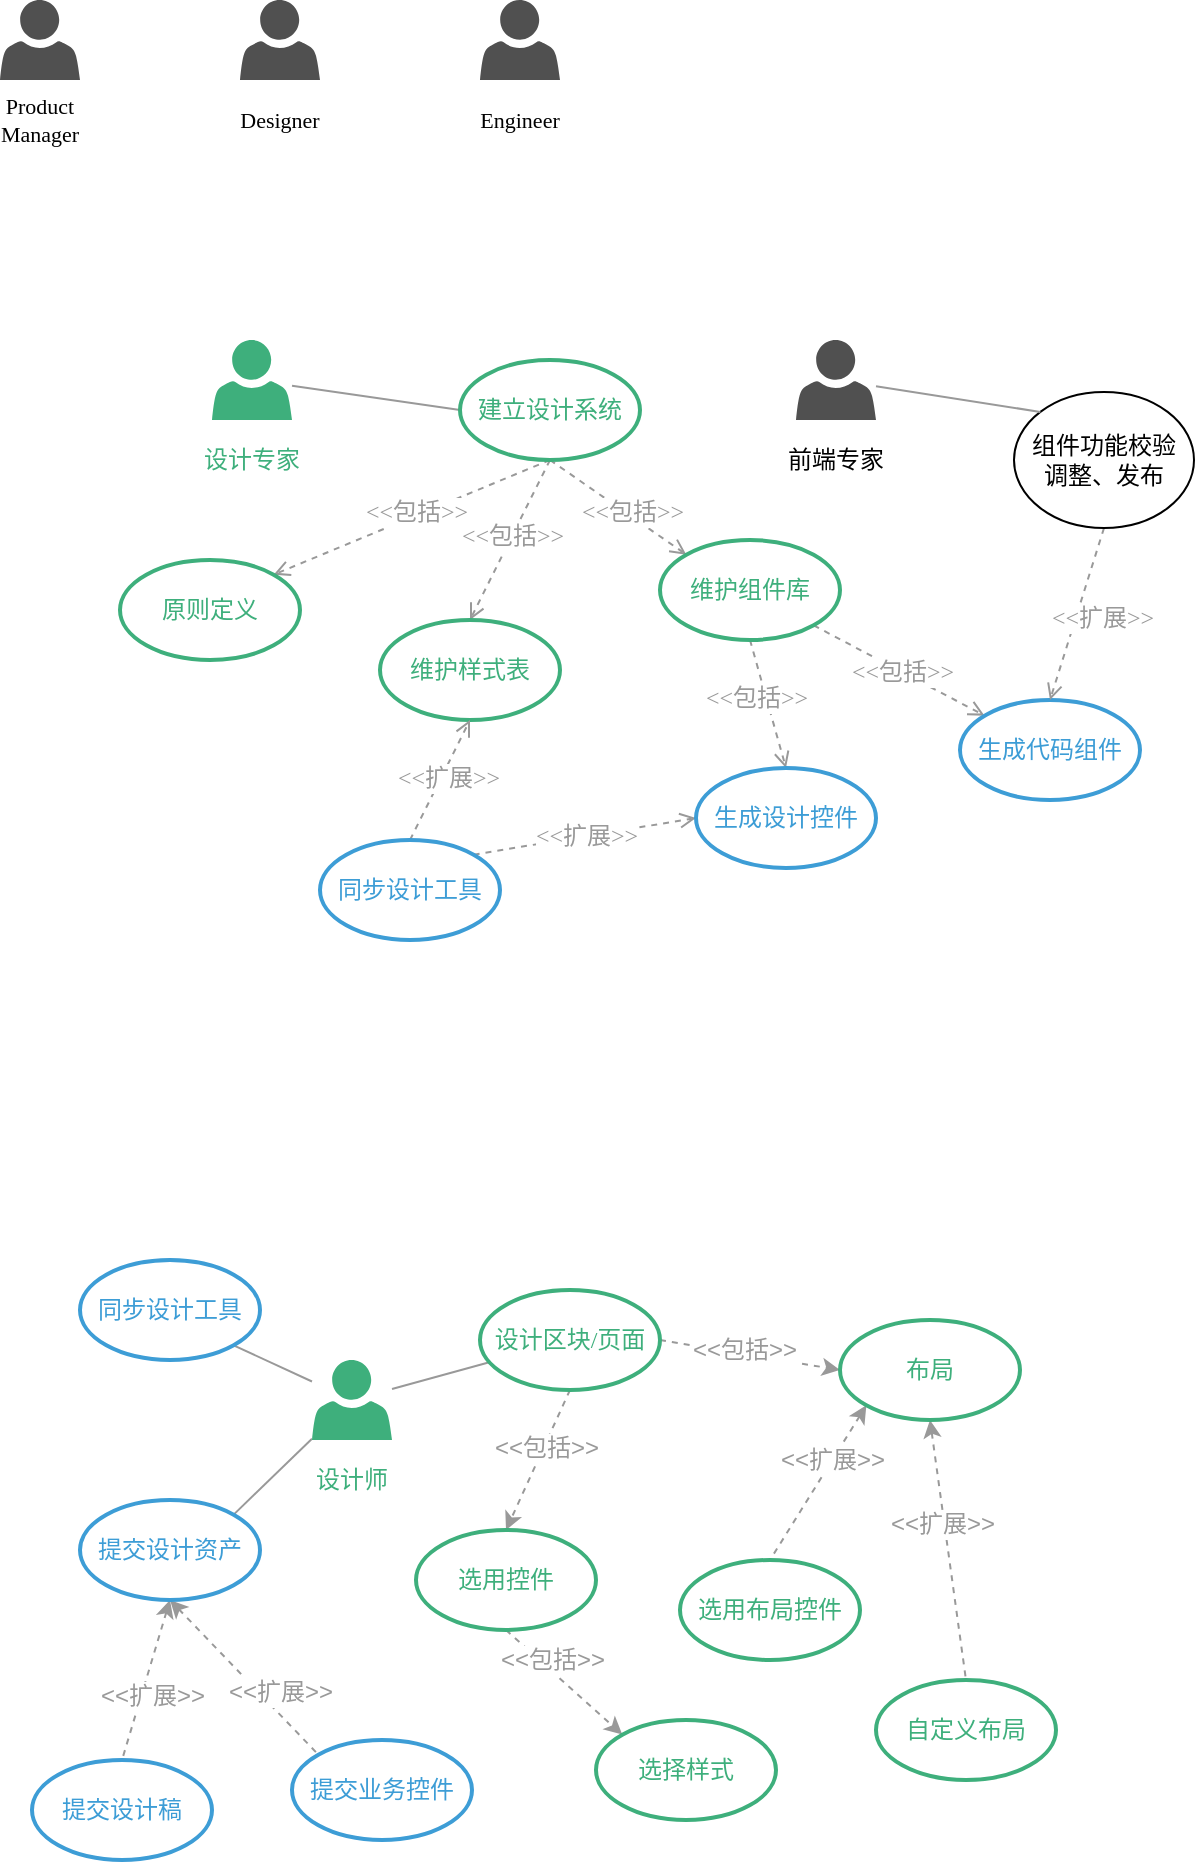 <mxfile version="12.4.2" type="device" pages="1"><diagram id="Q9D-9NPihH9y2r2SQ0L-" name="第 1 页"><mxGraphModel dx="869" dy="680" grid="1" gridSize="10" guides="1" tooltips="1" connect="1" arrows="1" fold="1" page="1" pageScale="1" pageWidth="827" pageHeight="1169" math="0" shadow="0"><root><mxCell id="0"/><mxCell id="1" parent="0"/><mxCell id="SaUHuNP-8LwD-Z-7qmKQ-1" value="" style="pointerEvents=1;shadow=0;dashed=0;html=1;strokeColor=none;fillColor=#505050;labelPosition=center;verticalLabelPosition=bottom;verticalAlign=top;outlineConnect=0;align=center;shape=mxgraph.office.users.user;" parent="1" vertex="1"><mxGeometry x="80" width="40" height="40" as="geometry"/></mxCell><mxCell id="SaUHuNP-8LwD-Z-7qmKQ-2" value="Product Manager" style="text;html=1;strokeColor=none;fillColor=none;align=center;verticalAlign=middle;whiteSpace=wrap;rounded=0;fontFamily=Verdana;fontSize=11;" parent="1" vertex="1"><mxGeometry x="80" y="40" width="40" height="40" as="geometry"/></mxCell><mxCell id="SaUHuNP-8LwD-Z-7qmKQ-3" value="" style="pointerEvents=1;shadow=0;dashed=0;html=1;strokeColor=none;fillColor=#505050;labelPosition=center;verticalLabelPosition=bottom;verticalAlign=top;outlineConnect=0;align=center;shape=mxgraph.office.users.user;" parent="1" vertex="1"><mxGeometry x="200" width="40" height="40" as="geometry"/></mxCell><mxCell id="SaUHuNP-8LwD-Z-7qmKQ-4" value="Designer" style="text;html=1;strokeColor=none;fillColor=none;align=center;verticalAlign=middle;whiteSpace=wrap;rounded=0;fontFamily=Verdana;fontSize=11;" parent="1" vertex="1"><mxGeometry x="200" y="40" width="40" height="40" as="geometry"/></mxCell><mxCell id="SaUHuNP-8LwD-Z-7qmKQ-5" value="" style="pointerEvents=1;shadow=0;dashed=0;html=1;strokeColor=none;fillColor=#505050;labelPosition=center;verticalLabelPosition=bottom;verticalAlign=top;outlineConnect=0;align=center;shape=mxgraph.office.users.user;" parent="1" vertex="1"><mxGeometry x="320" width="40" height="40" as="geometry"/></mxCell><mxCell id="SaUHuNP-8LwD-Z-7qmKQ-6" value="Engineer" style="text;html=1;strokeColor=none;fillColor=none;align=center;verticalAlign=middle;whiteSpace=wrap;rounded=0;fontFamily=Verdana;fontSize=11;" parent="1" vertex="1"><mxGeometry x="320" y="40" width="40" height="40" as="geometry"/></mxCell><mxCell id="SaUHuNP-8LwD-Z-7qmKQ-18" value="" style="rounded=0;orthogonalLoop=1;jettySize=auto;html=1;fontFamily=PingFangSC;fontSize=12;entryX=0;entryY=0.5;entryDx=0;entryDy=0;horizontal=1;endArrow=none;endFill=0;strokeWidth=1;strokeColor=#999999;" parent="1" source="SaUHuNP-8LwD-Z-7qmKQ-7" target="SaUHuNP-8LwD-Z-7qmKQ-9" edge="1"><mxGeometry relative="1" as="geometry"><mxPoint x="240" y="220" as="targetPoint"/></mxGeometry></mxCell><mxCell id="SaUHuNP-8LwD-Z-7qmKQ-7" value="" style="pointerEvents=1;shadow=0;dashed=0;html=1;strokeColor=none;fillColor=#3EAF7C;labelPosition=center;verticalLabelPosition=bottom;verticalAlign=top;outlineConnect=0;align=center;shape=mxgraph.office.users.user;" parent="1" vertex="1"><mxGeometry x="186" y="170" width="40" height="40" as="geometry"/></mxCell><mxCell id="SaUHuNP-8LwD-Z-7qmKQ-8" value="设计专家" style="text;html=1;strokeColor=none;fillColor=none;align=center;verticalAlign=middle;whiteSpace=wrap;rounded=0;fontFamily=PingFangSC;fontSize=12;fontColor=#3EAF7C;" parent="1" vertex="1"><mxGeometry x="176" y="210" width="60" height="40" as="geometry"/></mxCell><mxCell id="SaUHuNP-8LwD-Z-7qmKQ-27" style="rounded=0;orthogonalLoop=1;jettySize=auto;html=1;exitX=0.5;exitY=1;exitDx=0;exitDy=0;entryX=1;entryY=0;entryDx=0;entryDy=0;dashed=1;endArrow=open;endFill=0;fontFamily=PingFangSC;fontSize=12;strokeColor=#999999;" parent="1" source="SaUHuNP-8LwD-Z-7qmKQ-9" target="SaUHuNP-8LwD-Z-7qmKQ-15" edge="1"><mxGeometry relative="1" as="geometry"/></mxCell><mxCell id="SaUHuNP-8LwD-Z-7qmKQ-33" value="&amp;lt;&amp;lt;包括&amp;gt;&amp;gt;" style="text;html=1;align=center;verticalAlign=middle;resizable=0;points=[];;labelBackgroundColor=#ffffff;fontSize=12;fontFamily=PingFangSC;fontColor=#999999;" parent="SaUHuNP-8LwD-Z-7qmKQ-27" vertex="1" connectable="0"><mxGeometry x="-0.039" y="-2" relative="1" as="geometry"><mxPoint as="offset"/></mxGeometry></mxCell><mxCell id="SaUHuNP-8LwD-Z-7qmKQ-28" style="edgeStyle=none;rounded=0;orthogonalLoop=1;jettySize=auto;html=1;exitX=0.5;exitY=1;exitDx=0;exitDy=0;entryX=0.5;entryY=0;entryDx=0;entryDy=0;dashed=1;endArrow=open;endFill=0;fontFamily=PingFangSC;fontSize=12;strokeColor=#999999;" parent="1" source="SaUHuNP-8LwD-Z-7qmKQ-9" target="SaUHuNP-8LwD-Z-7qmKQ-10" edge="1"><mxGeometry relative="1" as="geometry"/></mxCell><mxCell id="SaUHuNP-8LwD-Z-7qmKQ-32" value="&amp;lt;&amp;lt;包括&amp;gt;&amp;gt;" style="text;html=1;align=center;verticalAlign=middle;resizable=0;points=[];;labelBackgroundColor=#ffffff;fontSize=12;fontFamily=PingFangSC;fontColor=#999999;" parent="SaUHuNP-8LwD-Z-7qmKQ-28" vertex="1" connectable="0"><mxGeometry x="-0.047" relative="1" as="geometry"><mxPoint as="offset"/></mxGeometry></mxCell><mxCell id="SaUHuNP-8LwD-Z-7qmKQ-29" style="edgeStyle=none;rounded=0;orthogonalLoop=1;jettySize=auto;html=1;exitX=0.5;exitY=1;exitDx=0;exitDy=0;entryX=0;entryY=0;entryDx=0;entryDy=0;dashed=1;endArrow=open;endFill=0;fontFamily=PingFangSC;fontSize=12;strokeColor=#999999;" parent="1" source="SaUHuNP-8LwD-Z-7qmKQ-9" target="SaUHuNP-8LwD-Z-7qmKQ-13" edge="1"><mxGeometry relative="1" as="geometry"/></mxCell><mxCell id="SaUHuNP-8LwD-Z-7qmKQ-34" value="&amp;lt;&amp;lt;包括&amp;gt;&amp;gt;" style="text;html=1;align=center;verticalAlign=middle;resizable=0;points=[];;labelBackgroundColor=#ffffff;fontSize=12;fontFamily=PingFangSC;fontColor=#999999;" parent="SaUHuNP-8LwD-Z-7qmKQ-29" vertex="1" connectable="0"><mxGeometry x="0.157" y="2" relative="1" as="geometry"><mxPoint as="offset"/></mxGeometry></mxCell><mxCell id="SaUHuNP-8LwD-Z-7qmKQ-9" value="建立设计系统" style="ellipse;whiteSpace=wrap;html=1;fontFamily=PingFangSC;fontSize=12;fontColor=#3EAF7C;strokeColor=#3EAF7C;strokeWidth=2;" parent="1" vertex="1"><mxGeometry x="310" y="180" width="90" height="50" as="geometry"/></mxCell><mxCell id="SaUHuNP-8LwD-Z-7qmKQ-10" value="维护样式表" style="ellipse;whiteSpace=wrap;html=1;fontFamily=PingFangSC;fontSize=12;fontColor=#3EAF7C;strokeColor=#3EAF7C;strokeWidth=2;" parent="1" vertex="1"><mxGeometry x="270" y="310" width="90" height="50" as="geometry"/></mxCell><mxCell id="SaUHuNP-8LwD-Z-7qmKQ-40" style="edgeStyle=none;rounded=0;orthogonalLoop=1;jettySize=auto;html=1;exitX=0.5;exitY=1;exitDx=0;exitDy=0;entryX=0.5;entryY=0;entryDx=0;entryDy=0;dashed=1;endArrow=open;endFill=0;fontFamily=PingFangSC;fontSize=12;strokeColor=#999999;" parent="1" source="SaUHuNP-8LwD-Z-7qmKQ-13" target="SaUHuNP-8LwD-Z-7qmKQ-38" edge="1"><mxGeometry relative="1" as="geometry"/></mxCell><mxCell id="SaUHuNP-8LwD-Z-7qmKQ-41" value="&amp;lt;&amp;lt;包括&amp;gt;&amp;gt;" style="text;html=1;align=center;verticalAlign=middle;resizable=0;points=[];;labelBackgroundColor=#ffffff;fontSize=12;fontFamily=PingFangSC;fontColor=#999999;" parent="SaUHuNP-8LwD-Z-7qmKQ-40" vertex="1" connectable="0"><mxGeometry x="-0.16" y="-5" relative="1" as="geometry"><mxPoint as="offset"/></mxGeometry></mxCell><mxCell id="SaUHuNP-8LwD-Z-7qmKQ-42" style="edgeStyle=none;rounded=0;orthogonalLoop=1;jettySize=auto;html=1;exitX=1;exitY=1;exitDx=0;exitDy=0;dashed=1;endArrow=open;endFill=0;fontFamily=PingFangSC;fontSize=12;strokeColor=#999999;" parent="1" source="SaUHuNP-8LwD-Z-7qmKQ-13" target="SaUHuNP-8LwD-Z-7qmKQ-39" edge="1"><mxGeometry relative="1" as="geometry"/></mxCell><mxCell id="SaUHuNP-8LwD-Z-7qmKQ-43" value="&amp;lt;&amp;lt;包括&amp;gt;&amp;gt;" style="text;html=1;align=center;verticalAlign=middle;resizable=0;points=[];;labelBackgroundColor=#ffffff;fontSize=12;fontFamily=PingFangSC;fontColor=#999999;" parent="SaUHuNP-8LwD-Z-7qmKQ-42" vertex="1" connectable="0"><mxGeometry x="0.022" relative="1" as="geometry"><mxPoint as="offset"/></mxGeometry></mxCell><mxCell id="SaUHuNP-8LwD-Z-7qmKQ-13" value="维护组件库" style="ellipse;whiteSpace=wrap;html=1;fontFamily=PingFangSC;fontSize=12;fontColor=#3EAF7C;strokeColor=#3EAF7C;strokeWidth=2;" parent="1" vertex="1"><mxGeometry x="410" y="270" width="90" height="50" as="geometry"/></mxCell><mxCell id="SaUHuNP-8LwD-Z-7qmKQ-15" value="原则定义" style="ellipse;whiteSpace=wrap;html=1;fontFamily=PingFangSC;fontSize=12;fontColor=#3EAF7C;strokeColor=#3EAF7C;strokeWidth=2;" parent="1" vertex="1"><mxGeometry x="140" y="280" width="90" height="50" as="geometry"/></mxCell><mxCell id="SaUHuNP-8LwD-Z-7qmKQ-36" style="edgeStyle=none;rounded=0;orthogonalLoop=1;jettySize=auto;html=1;exitX=0.5;exitY=0;exitDx=0;exitDy=0;entryX=0.5;entryY=1;entryDx=0;entryDy=0;dashed=1;endArrow=open;endFill=0;fontFamily=PingFangSC;fontSize=12;strokeColor=#999999;" parent="1" source="SaUHuNP-8LwD-Z-7qmKQ-35" target="SaUHuNP-8LwD-Z-7qmKQ-10" edge="1"><mxGeometry relative="1" as="geometry"/></mxCell><mxCell id="SaUHuNP-8LwD-Z-7qmKQ-37" value="&amp;lt;&amp;lt;扩展&amp;gt;&amp;gt;" style="text;html=1;align=center;verticalAlign=middle;resizable=0;points=[];;labelBackgroundColor=#ffffff;fontSize=12;fontFamily=PingFangSC;fontColor=#999999;" parent="SaUHuNP-8LwD-Z-7qmKQ-36" vertex="1" connectable="0"><mxGeometry x="0.082" y="-3" relative="1" as="geometry"><mxPoint as="offset"/></mxGeometry></mxCell><mxCell id="SaUHuNP-8LwD-Z-7qmKQ-48" value="&amp;lt;&amp;lt;扩展&amp;gt;&amp;gt;" style="edgeStyle=none;rounded=0;orthogonalLoop=1;jettySize=auto;html=1;exitX=1;exitY=0;exitDx=0;exitDy=0;entryX=0;entryY=0.5;entryDx=0;entryDy=0;dashed=1;endArrow=open;endFill=0;fontFamily=PingFangSC;fontSize=12;strokeColor=#999999;fontColor=#999999;" parent="1" source="SaUHuNP-8LwD-Z-7qmKQ-35" target="SaUHuNP-8LwD-Z-7qmKQ-38" edge="1"><mxGeometry relative="1" as="geometry"/></mxCell><mxCell id="SaUHuNP-8LwD-Z-7qmKQ-35" value="同步设计工具" style="ellipse;whiteSpace=wrap;html=1;fontFamily=PingFangSC;fontSize=12;strokeColor=#3D9DD6;fontColor=#3D9DD6;strokeWidth=2;" parent="1" vertex="1"><mxGeometry x="240" y="420" width="90" height="50" as="geometry"/></mxCell><mxCell id="SaUHuNP-8LwD-Z-7qmKQ-38" value="生成设计控件" style="ellipse;whiteSpace=wrap;html=1;fontFamily=PingFangSC;fontSize=12;strokeColor=#3D9DD6;fontColor=#3D9DD6;strokeWidth=2;" parent="1" vertex="1"><mxGeometry x="428" y="384" width="90" height="50" as="geometry"/></mxCell><mxCell id="SaUHuNP-8LwD-Z-7qmKQ-39" value="生成代码组件" style="ellipse;whiteSpace=wrap;html=1;fontFamily=PingFangSC;fontSize=12;strokeColor=#3D9DD6;fontColor=#3D9DD6;strokeWidth=2;" parent="1" vertex="1"><mxGeometry x="560" y="350" width="90" height="50" as="geometry"/></mxCell><mxCell id="SaUHuNP-8LwD-Z-7qmKQ-45" value="&amp;lt;&amp;lt;扩展&amp;gt;&amp;gt;" style="edgeStyle=none;rounded=0;orthogonalLoop=1;jettySize=auto;html=1;exitX=0.5;exitY=1;exitDx=0;exitDy=0;entryX=0.5;entryY=0;entryDx=0;entryDy=0;dashed=1;endArrow=open;endFill=0;fontFamily=PingFangSC;fontSize=12;strokeColor=#999999;fontColor=#999999;" parent="1" source="SaUHuNP-8LwD-Z-7qmKQ-44" target="SaUHuNP-8LwD-Z-7qmKQ-39" edge="1"><mxGeometry x="-0.043" y="12" relative="1" as="geometry"><mxPoint as="offset"/></mxGeometry></mxCell><mxCell id="SaUHuNP-8LwD-Z-7qmKQ-44" value="组件功能校验&lt;br&gt;调整、发布" style="ellipse;whiteSpace=wrap;html=1;fontFamily=PingFangSC;fontSize=12;" parent="1" vertex="1"><mxGeometry x="587" y="196" width="90" height="68" as="geometry"/></mxCell><mxCell id="SaUHuNP-8LwD-Z-7qmKQ-53" style="edgeStyle=none;rounded=0;orthogonalLoop=1;jettySize=auto;html=1;entryX=0;entryY=0;entryDx=0;entryDy=0;endArrow=none;endFill=0;fontFamily=PingFangSC;fontSize=12;strokeWidth=1;strokeColor=#999999;" parent="1" source="SaUHuNP-8LwD-Z-7qmKQ-51" target="SaUHuNP-8LwD-Z-7qmKQ-44" edge="1"><mxGeometry relative="1" as="geometry"/></mxCell><mxCell id="SaUHuNP-8LwD-Z-7qmKQ-51" value="" style="pointerEvents=1;shadow=0;dashed=0;html=1;strokeColor=none;fillColor=#505050;labelPosition=center;verticalLabelPosition=bottom;verticalAlign=top;outlineConnect=0;align=center;shape=mxgraph.office.users.user;" parent="1" vertex="1"><mxGeometry x="478" y="170" width="40" height="40" as="geometry"/></mxCell><mxCell id="SaUHuNP-8LwD-Z-7qmKQ-52" value="前端专家" style="text;html=1;strokeColor=none;fillColor=none;align=center;verticalAlign=middle;whiteSpace=wrap;rounded=0;fontFamily=PingFangSC;fontSize=12;" parent="1" vertex="1"><mxGeometry x="468" y="210" width="60" height="40" as="geometry"/></mxCell><mxCell id="jkpO3up9ImujNHlDlfYS-13" value="" style="edgeStyle=none;rounded=0;orthogonalLoop=1;jettySize=auto;html=1;entryX=1;entryY=1;entryDx=0;entryDy=0;fontColor=#999999;strokeColor=#999999;endArrow=none;endFill=0;" edge="1" parent="1" source="jkpO3up9ImujNHlDlfYS-3" target="jkpO3up9ImujNHlDlfYS-5"><mxGeometry relative="1" as="geometry"><mxPoint x="270" y="690" as="targetPoint"/></mxGeometry></mxCell><mxCell id="jkpO3up9ImujNHlDlfYS-15" value="" style="edgeStyle=none;rounded=0;orthogonalLoop=1;jettySize=auto;html=1;endArrow=none;endFill=0;strokeColor=#999999;fontColor=#999999;entryX=1;entryY=0;entryDx=0;entryDy=0;" edge="1" parent="1" source="jkpO3up9ImujNHlDlfYS-3" target="jkpO3up9ImujNHlDlfYS-31"><mxGeometry relative="1" as="geometry"><mxPoint x="270" y="690" as="targetPoint"/></mxGeometry></mxCell><mxCell id="jkpO3up9ImujNHlDlfYS-33" value="" style="edgeStyle=none;rounded=0;orthogonalLoop=1;jettySize=auto;html=1;endArrow=none;endFill=0;strokeColor=#999999;fontColor=#999999;" edge="1" parent="1" source="jkpO3up9ImujNHlDlfYS-3" target="jkpO3up9ImujNHlDlfYS-7"><mxGeometry relative="1" as="geometry"/></mxCell><mxCell id="jkpO3up9ImujNHlDlfYS-3" value="" style="pointerEvents=1;shadow=0;dashed=0;html=1;strokeColor=none;fillColor=#3EAF7C;labelPosition=center;verticalLabelPosition=bottom;verticalAlign=top;outlineConnect=0;align=center;shape=mxgraph.office.users.user;" vertex="1" parent="1"><mxGeometry x="236" y="680" width="40" height="40" as="geometry"/></mxCell><mxCell id="jkpO3up9ImujNHlDlfYS-4" value="设计师" style="text;html=1;strokeColor=none;fillColor=none;align=center;verticalAlign=middle;whiteSpace=wrap;rounded=0;fontFamily=PingFangSC;fontSize=12;fontColor=#3EAF7C;" vertex="1" parent="1"><mxGeometry x="226" y="720" width="60" height="40" as="geometry"/></mxCell><mxCell id="jkpO3up9ImujNHlDlfYS-5" value="同步设计工具" style="ellipse;whiteSpace=wrap;html=1;fontFamily=PingFangSC;fontSize=12;fontColor=#3D9DD6;strokeColor=#3D9DD6;strokeWidth=2;" vertex="1" parent="1"><mxGeometry x="120" y="630" width="90" height="50" as="geometry"/></mxCell><mxCell id="jkpO3up9ImujNHlDlfYS-23" style="edgeStyle=none;rounded=0;orthogonalLoop=1;jettySize=auto;html=1;exitX=1;exitY=0.5;exitDx=0;exitDy=0;entryX=0;entryY=0.5;entryDx=0;entryDy=0;endArrow=classic;endFill=1;strokeColor=#999999;fontColor=#999999;dashed=1;" edge="1" parent="1" source="jkpO3up9ImujNHlDlfYS-7" target="jkpO3up9ImujNHlDlfYS-20"><mxGeometry relative="1" as="geometry"/></mxCell><mxCell id="jkpO3up9ImujNHlDlfYS-34" value="&amp;lt;&amp;lt;包括&amp;gt;&amp;gt;" style="text;html=1;align=center;verticalAlign=middle;resizable=0;points=[];;labelBackgroundColor=#ffffff;fontColor=#999999;" vertex="1" connectable="0" parent="jkpO3up9ImujNHlDlfYS-23"><mxGeometry x="0.101" y="4" relative="1" as="geometry"><mxPoint x="-8.63" as="offset"/></mxGeometry></mxCell><mxCell id="jkpO3up9ImujNHlDlfYS-27" style="edgeStyle=none;rounded=0;orthogonalLoop=1;jettySize=auto;html=1;entryX=0.5;entryY=0;entryDx=0;entryDy=0;endArrow=classic;endFill=1;strokeColor=#999999;fontColor=#999999;dashed=1;exitX=0.5;exitY=1;exitDx=0;exitDy=0;" edge="1" parent="1" source="jkpO3up9ImujNHlDlfYS-7" target="jkpO3up9ImujNHlDlfYS-18"><mxGeometry relative="1" as="geometry"><mxPoint x="355" y="710" as="sourcePoint"/></mxGeometry></mxCell><mxCell id="jkpO3up9ImujNHlDlfYS-38" value="&amp;lt;&amp;lt;包括&amp;gt;&amp;gt;" style="text;html=1;align=center;verticalAlign=middle;resizable=0;points=[];;labelBackgroundColor=#ffffff;fontColor=#999999;" vertex="1" connectable="0" parent="jkpO3up9ImujNHlDlfYS-27"><mxGeometry x="-0.201" y="1" relative="1" as="geometry"><mxPoint y="1" as="offset"/></mxGeometry></mxCell><mxCell id="jkpO3up9ImujNHlDlfYS-7" value="设计区块/页面" style="ellipse;whiteSpace=wrap;html=1;fontFamily=PingFangSC;fontSize=12;fontColor=#3EAF7C;strokeColor=#3EAF7C;strokeWidth=2;" vertex="1" parent="1"><mxGeometry x="320" y="645" width="90" height="50" as="geometry"/></mxCell><mxCell id="jkpO3up9ImujNHlDlfYS-29" value="" style="edgeStyle=none;rounded=0;orthogonalLoop=1;jettySize=auto;html=1;endArrow=classic;endFill=1;strokeColor=#999999;fontColor=#999999;entryX=0;entryY=0;entryDx=0;entryDy=0;exitX=0.5;exitY=1;exitDx=0;exitDy=0;dashed=1;" edge="1" parent="1" source="jkpO3up9ImujNHlDlfYS-18" target="jkpO3up9ImujNHlDlfYS-26"><mxGeometry relative="1" as="geometry"><mxPoint x="703" y="755" as="targetPoint"/></mxGeometry></mxCell><mxCell id="jkpO3up9ImujNHlDlfYS-37" value="&amp;lt;&amp;lt;包括&amp;gt;&amp;gt;" style="text;html=1;align=center;verticalAlign=middle;resizable=0;points=[];;labelBackgroundColor=#ffffff;fontColor=#999999;" vertex="1" connectable="0" parent="jkpO3up9ImujNHlDlfYS-29"><mxGeometry x="-0.435" y="1" relative="1" as="geometry"><mxPoint x="5.99" y="0.66" as="offset"/></mxGeometry></mxCell><mxCell id="jkpO3up9ImujNHlDlfYS-18" value="选用控件" style="ellipse;whiteSpace=wrap;html=1;fontFamily=PingFangSC;fontSize=12;fontColor=#3EAF7C;strokeColor=#3EAF7C;strokeWidth=2;" vertex="1" parent="1"><mxGeometry x="288" y="765" width="90" height="50" as="geometry"/></mxCell><mxCell id="jkpO3up9ImujNHlDlfYS-24" style="edgeStyle=none;rounded=0;orthogonalLoop=1;jettySize=auto;html=1;exitX=0.5;exitY=1;exitDx=0;exitDy=0;entryX=0.5;entryY=0;entryDx=0;entryDy=0;endArrow=none;endFill=0;strokeColor=#999999;fontColor=#999999;dashed=1;startArrow=classic;startFill=1;" edge="1" parent="1" source="jkpO3up9ImujNHlDlfYS-20" target="jkpO3up9ImujNHlDlfYS-21"><mxGeometry relative="1" as="geometry"/></mxCell><mxCell id="jkpO3up9ImujNHlDlfYS-36" value="&amp;lt;&amp;lt;扩展&amp;gt;&amp;gt;" style="text;html=1;align=center;verticalAlign=middle;resizable=0;points=[];;labelBackgroundColor=#ffffff;fontColor=#999999;" vertex="1" connectable="0" parent="jkpO3up9ImujNHlDlfYS-24"><mxGeometry x="-0.2" y="-1" relative="1" as="geometry"><mxPoint as="offset"/></mxGeometry></mxCell><mxCell id="jkpO3up9ImujNHlDlfYS-25" style="edgeStyle=none;rounded=0;orthogonalLoop=1;jettySize=auto;html=1;exitX=0;exitY=1;exitDx=0;exitDy=0;entryX=0.5;entryY=0;entryDx=0;entryDy=0;endArrow=none;endFill=0;strokeColor=#999999;fontColor=#999999;dashed=1;startArrow=classic;startFill=1;" edge="1" parent="1" source="jkpO3up9ImujNHlDlfYS-20" target="jkpO3up9ImujNHlDlfYS-22"><mxGeometry relative="1" as="geometry"/></mxCell><mxCell id="jkpO3up9ImujNHlDlfYS-35" value="&amp;lt;&amp;lt;扩展&amp;gt;&amp;gt;" style="text;html=1;align=center;verticalAlign=middle;resizable=0;points=[];;labelBackgroundColor=#ffffff;fontColor=#999999;" vertex="1" connectable="0" parent="jkpO3up9ImujNHlDlfYS-25"><mxGeometry x="-0.294" y="-1" relative="1" as="geometry"><mxPoint as="offset"/></mxGeometry></mxCell><mxCell id="jkpO3up9ImujNHlDlfYS-20" value="布局" style="ellipse;whiteSpace=wrap;html=1;fontFamily=PingFangSC;fontSize=12;fontColor=#3EAF7C;strokeColor=#3EAF7C;strokeWidth=2;" vertex="1" parent="1"><mxGeometry x="500" y="660" width="90" height="50" as="geometry"/></mxCell><mxCell id="jkpO3up9ImujNHlDlfYS-21" value="自定义布局" style="ellipse;whiteSpace=wrap;html=1;fontFamily=PingFangSC;fontSize=12;fontColor=#3EAF7C;strokeColor=#3EAF7C;strokeWidth=2;" vertex="1" parent="1"><mxGeometry x="518" y="840" width="90" height="50" as="geometry"/></mxCell><mxCell id="jkpO3up9ImujNHlDlfYS-22" value="选用布局控件" style="ellipse;whiteSpace=wrap;html=1;fontFamily=PingFangSC;fontSize=12;fontColor=#3EAF7C;strokeColor=#3EAF7C;strokeWidth=2;" vertex="1" parent="1"><mxGeometry x="420" y="780" width="90" height="50" as="geometry"/></mxCell><mxCell id="jkpO3up9ImujNHlDlfYS-26" value="选择样式" style="ellipse;whiteSpace=wrap;html=1;fontFamily=PingFangSC;fontSize=12;fontColor=#3EAF7C;strokeColor=#3EAF7C;strokeWidth=2;" vertex="1" parent="1"><mxGeometry x="378" y="860" width="90" height="50" as="geometry"/></mxCell><mxCell id="jkpO3up9ImujNHlDlfYS-46" style="edgeStyle=none;rounded=0;orthogonalLoop=1;jettySize=auto;html=1;entryX=0.5;entryY=0;entryDx=0;entryDy=0;dashed=1;endArrow=none;endFill=0;strokeColor=#999999;fontColor=#3D9DD6;exitX=0.5;exitY=1;exitDx=0;exitDy=0;startArrow=classic;startFill=1;" edge="1" parent="1" source="jkpO3up9ImujNHlDlfYS-31" target="jkpO3up9ImujNHlDlfYS-41"><mxGeometry relative="1" as="geometry"/></mxCell><mxCell id="jkpO3up9ImujNHlDlfYS-48" value="&amp;lt;&amp;lt;扩展&amp;gt;&amp;gt;" style="text;html=1;align=center;verticalAlign=middle;resizable=0;points=[];;labelBackgroundColor=#ffffff;fontColor=#999999;" vertex="1" connectable="0" parent="jkpO3up9ImujNHlDlfYS-46"><mxGeometry x="-0.13" y="1" relative="1" as="geometry"><mxPoint y="12.38" as="offset"/></mxGeometry></mxCell><mxCell id="jkpO3up9ImujNHlDlfYS-47" style="edgeStyle=none;rounded=0;orthogonalLoop=1;jettySize=auto;html=1;exitX=0.5;exitY=1;exitDx=0;exitDy=0;entryX=0;entryY=0;entryDx=0;entryDy=0;dashed=1;endArrow=none;endFill=0;strokeColor=#999999;fontColor=#3D9DD6;startArrow=classic;startFill=1;" edge="1" parent="1" source="jkpO3up9ImujNHlDlfYS-31" target="jkpO3up9ImujNHlDlfYS-42"><mxGeometry relative="1" as="geometry"/></mxCell><mxCell id="jkpO3up9ImujNHlDlfYS-49" value="&amp;lt;&amp;lt;扩展&amp;gt;&amp;gt;" style="text;html=1;align=center;verticalAlign=middle;resizable=0;points=[];;labelBackgroundColor=#ffffff;fontColor=#999999;" vertex="1" connectable="0" parent="jkpO3up9ImujNHlDlfYS-47"><mxGeometry x="0.011" y="2" relative="1" as="geometry"><mxPoint x="15.61" y="7.88" as="offset"/></mxGeometry></mxCell><mxCell id="jkpO3up9ImujNHlDlfYS-31" value="提交设计资产" style="ellipse;whiteSpace=wrap;html=1;fontFamily=PingFangSC;fontSize=12;strokeColor=#3D9DD6;fontColor=#3D9DD6;strokeWidth=2;" vertex="1" parent="1"><mxGeometry x="120" y="750" width="90" height="50" as="geometry"/></mxCell><mxCell id="jkpO3up9ImujNHlDlfYS-41" value="提交设计稿" style="ellipse;whiteSpace=wrap;html=1;fontFamily=PingFangSC;fontSize=12;strokeColor=#3D9DD6;fontColor=#3D9DD6;strokeWidth=2;" vertex="1" parent="1"><mxGeometry x="96" y="880" width="90" height="50" as="geometry"/></mxCell><mxCell id="jkpO3up9ImujNHlDlfYS-42" value="提交业务控件" style="ellipse;whiteSpace=wrap;html=1;fontFamily=PingFangSC;fontSize=12;strokeColor=#3D9DD6;fontColor=#3D9DD6;strokeWidth=2;" vertex="1" parent="1"><mxGeometry x="226" y="870" width="90" height="50" as="geometry"/></mxCell></root></mxGraphModel></diagram></mxfile>